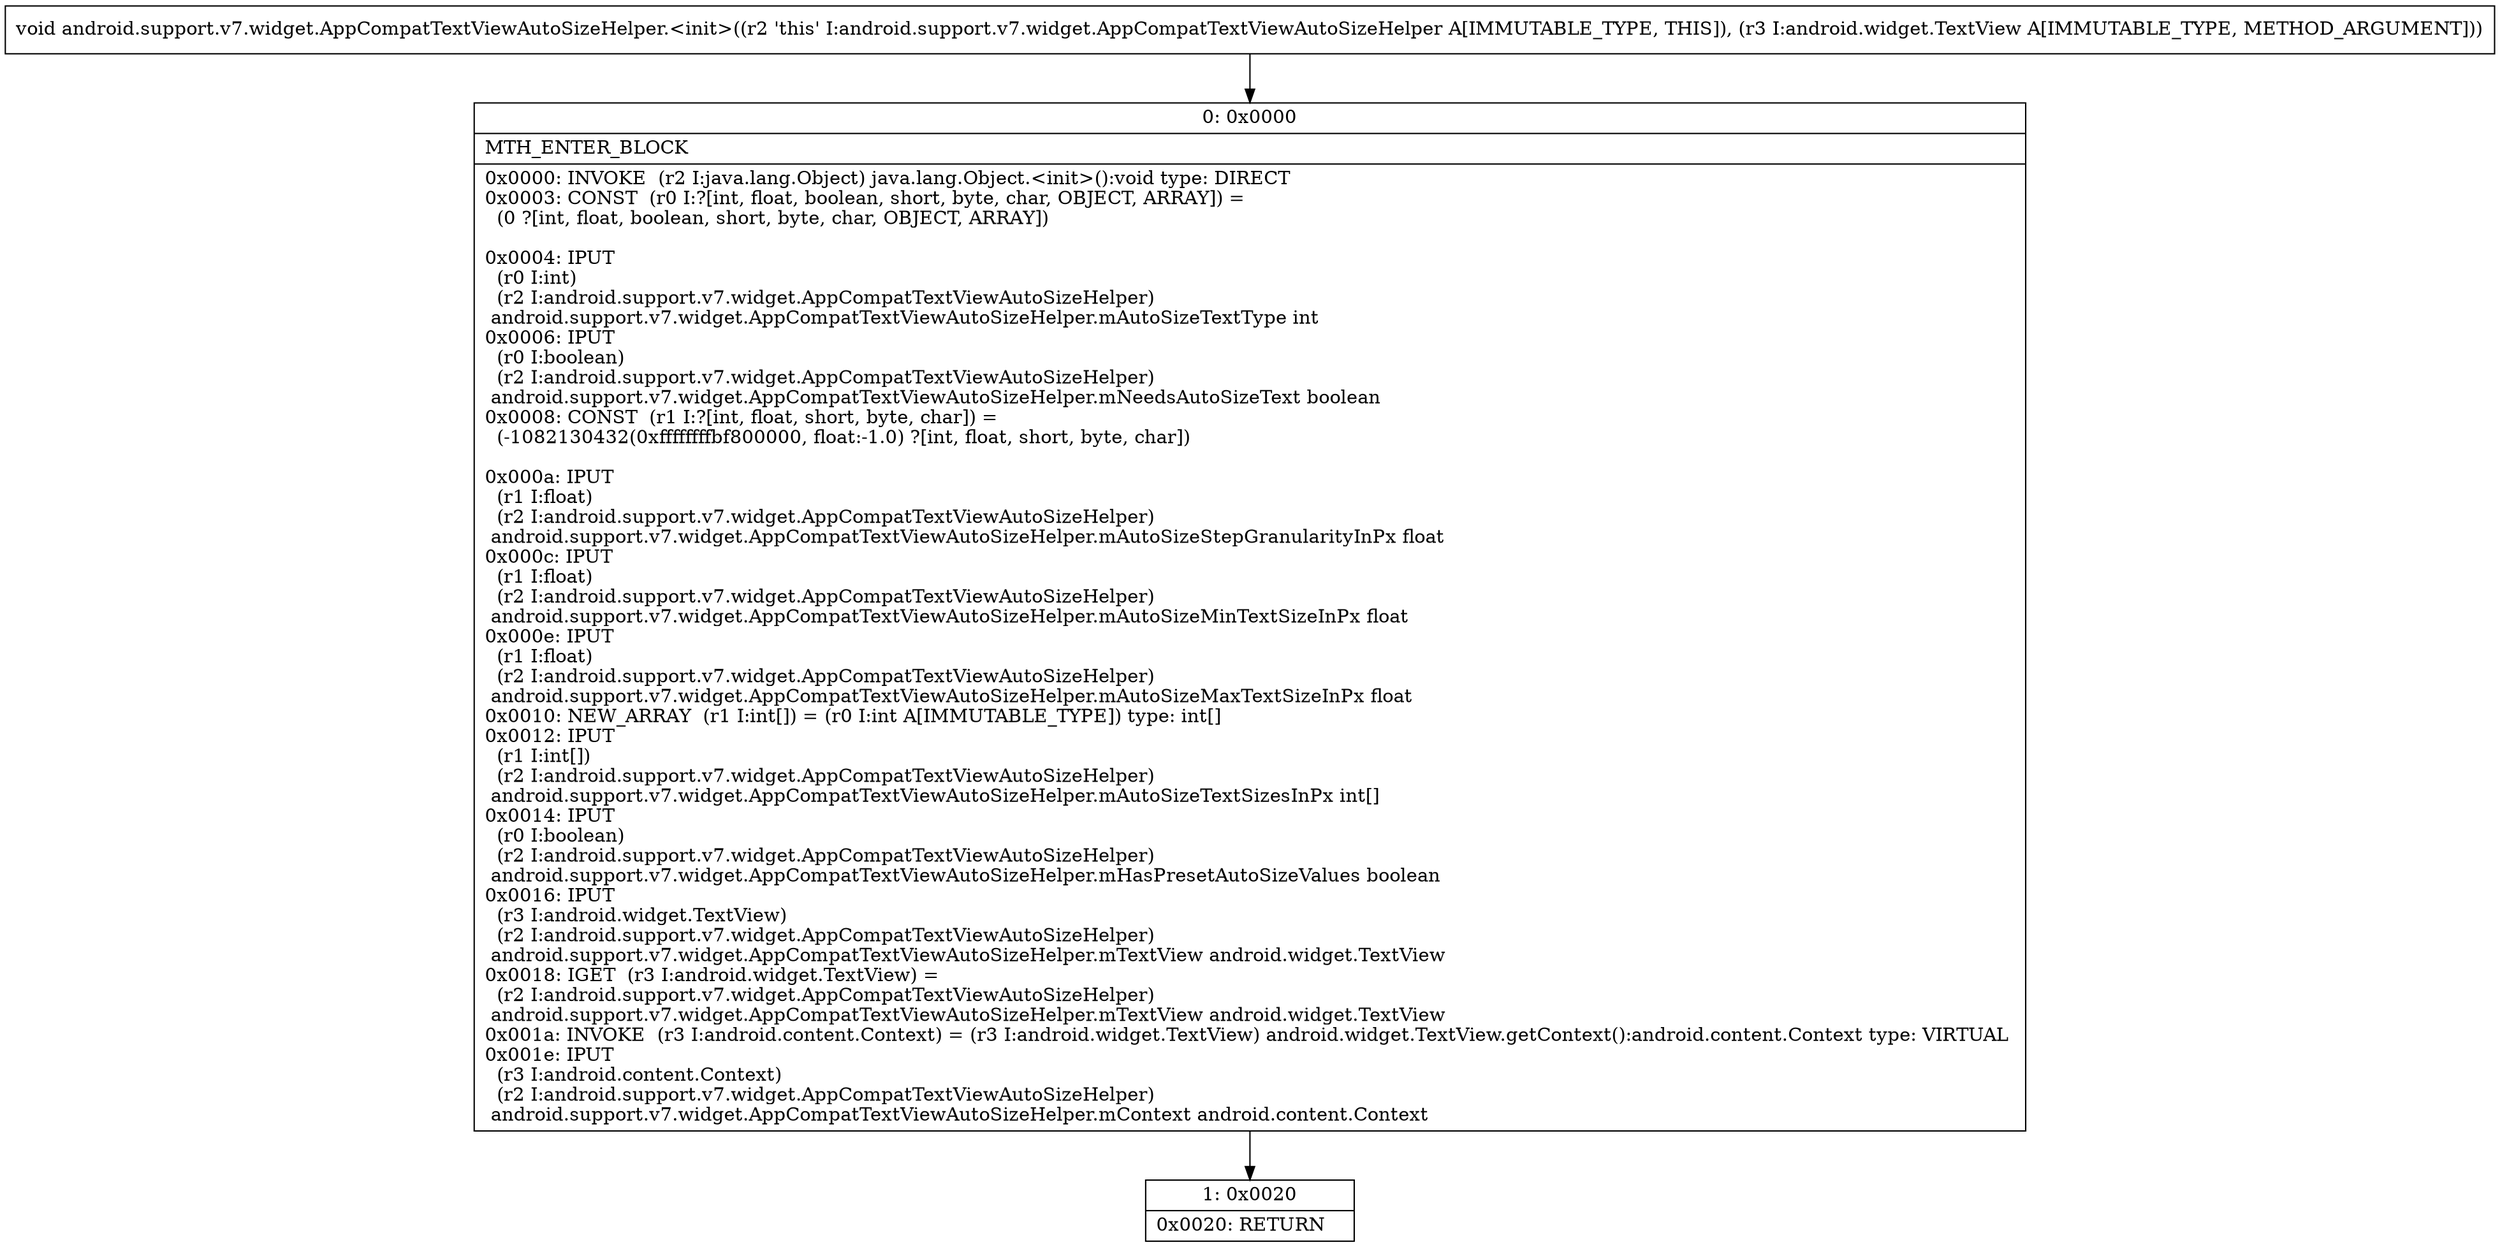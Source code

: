 digraph "CFG forandroid.support.v7.widget.AppCompatTextViewAutoSizeHelper.\<init\>(Landroid\/widget\/TextView;)V" {
Node_0 [shape=record,label="{0\:\ 0x0000|MTH_ENTER_BLOCK\l|0x0000: INVOKE  (r2 I:java.lang.Object) java.lang.Object.\<init\>():void type: DIRECT \l0x0003: CONST  (r0 I:?[int, float, boolean, short, byte, char, OBJECT, ARRAY]) = \l  (0 ?[int, float, boolean, short, byte, char, OBJECT, ARRAY])\l \l0x0004: IPUT  \l  (r0 I:int)\l  (r2 I:android.support.v7.widget.AppCompatTextViewAutoSizeHelper)\l android.support.v7.widget.AppCompatTextViewAutoSizeHelper.mAutoSizeTextType int \l0x0006: IPUT  \l  (r0 I:boolean)\l  (r2 I:android.support.v7.widget.AppCompatTextViewAutoSizeHelper)\l android.support.v7.widget.AppCompatTextViewAutoSizeHelper.mNeedsAutoSizeText boolean \l0x0008: CONST  (r1 I:?[int, float, short, byte, char]) = \l  (\-1082130432(0xffffffffbf800000, float:\-1.0) ?[int, float, short, byte, char])\l \l0x000a: IPUT  \l  (r1 I:float)\l  (r2 I:android.support.v7.widget.AppCompatTextViewAutoSizeHelper)\l android.support.v7.widget.AppCompatTextViewAutoSizeHelper.mAutoSizeStepGranularityInPx float \l0x000c: IPUT  \l  (r1 I:float)\l  (r2 I:android.support.v7.widget.AppCompatTextViewAutoSizeHelper)\l android.support.v7.widget.AppCompatTextViewAutoSizeHelper.mAutoSizeMinTextSizeInPx float \l0x000e: IPUT  \l  (r1 I:float)\l  (r2 I:android.support.v7.widget.AppCompatTextViewAutoSizeHelper)\l android.support.v7.widget.AppCompatTextViewAutoSizeHelper.mAutoSizeMaxTextSizeInPx float \l0x0010: NEW_ARRAY  (r1 I:int[]) = (r0 I:int A[IMMUTABLE_TYPE]) type: int[] \l0x0012: IPUT  \l  (r1 I:int[])\l  (r2 I:android.support.v7.widget.AppCompatTextViewAutoSizeHelper)\l android.support.v7.widget.AppCompatTextViewAutoSizeHelper.mAutoSizeTextSizesInPx int[] \l0x0014: IPUT  \l  (r0 I:boolean)\l  (r2 I:android.support.v7.widget.AppCompatTextViewAutoSizeHelper)\l android.support.v7.widget.AppCompatTextViewAutoSizeHelper.mHasPresetAutoSizeValues boolean \l0x0016: IPUT  \l  (r3 I:android.widget.TextView)\l  (r2 I:android.support.v7.widget.AppCompatTextViewAutoSizeHelper)\l android.support.v7.widget.AppCompatTextViewAutoSizeHelper.mTextView android.widget.TextView \l0x0018: IGET  (r3 I:android.widget.TextView) = \l  (r2 I:android.support.v7.widget.AppCompatTextViewAutoSizeHelper)\l android.support.v7.widget.AppCompatTextViewAutoSizeHelper.mTextView android.widget.TextView \l0x001a: INVOKE  (r3 I:android.content.Context) = (r3 I:android.widget.TextView) android.widget.TextView.getContext():android.content.Context type: VIRTUAL \l0x001e: IPUT  \l  (r3 I:android.content.Context)\l  (r2 I:android.support.v7.widget.AppCompatTextViewAutoSizeHelper)\l android.support.v7.widget.AppCompatTextViewAutoSizeHelper.mContext android.content.Context \l}"];
Node_1 [shape=record,label="{1\:\ 0x0020|0x0020: RETURN   \l}"];
MethodNode[shape=record,label="{void android.support.v7.widget.AppCompatTextViewAutoSizeHelper.\<init\>((r2 'this' I:android.support.v7.widget.AppCompatTextViewAutoSizeHelper A[IMMUTABLE_TYPE, THIS]), (r3 I:android.widget.TextView A[IMMUTABLE_TYPE, METHOD_ARGUMENT])) }"];
MethodNode -> Node_0;
Node_0 -> Node_1;
}


